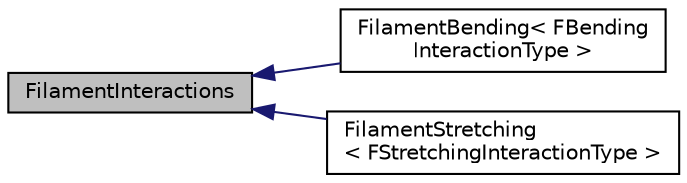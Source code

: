 digraph "FilamentInteractions"
{
 // INTERACTIVE_SVG=YES
  edge [fontname="Helvetica",fontsize="10",labelfontname="Helvetica",labelfontsize="10"];
  node [fontname="Helvetica",fontsize="10",shape=record];
  rankdir="LR";
  Node0 [label="FilamentInteractions",height=0.2,width=0.4,color="black", fillcolor="grey75", style="filled", fontcolor="black"];
  Node0 -> Node1 [dir="back",color="midnightblue",fontsize="10",style="solid",fontname="Helvetica"];
  Node1 [label="FilamentBending\< FBending\lInteractionType \>",height=0.2,width=0.4,color="black", fillcolor="white", style="filled",URL="$classFilamentBending.html",tooltip="Represents a Filament bending interaction. "];
  Node0 -> Node2 [dir="back",color="midnightblue",fontsize="10",style="solid",fontname="Helvetica"];
  Node2 [label="FilamentStretching\l\< FStretchingInteractionType \>",height=0.2,width=0.4,color="black", fillcolor="white", style="filled",URL="$classFilamentStretching.html",tooltip="Represents a Filament stretching interaction. "];
}
